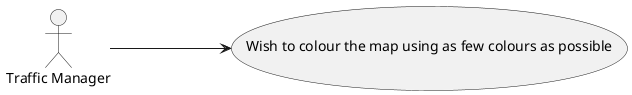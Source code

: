 @startuml
'https://plantuml.com/use-case-diagram

left to right direction

:Traffic Manager: as TM
(Wish to colour the map using as few colours as possible) as (Use)

TM ---> (Use)
@enduml